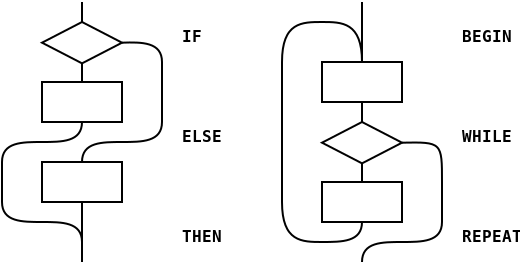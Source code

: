 <?xml version="1.0" encoding="UTF-8"?>
<dia:diagram xmlns:dia="http://www.lysator.liu.se/~alla/dia/"><dia:layer name="Background" visible="true"><dia:object type="Standard - Text" version="0" id="O0"><dia:attribute name="obj_pos"><dia:point val="13,10"/></dia:attribute><dia:attribute name="obj_bb"><dia:rectangle val="13,9.265;14.144,10.265"/></dia:attribute><dia:attribute name="text"><dia:composite type="text"><dia:attribute name="string"><dia:string>#IF#</dia:string></dia:attribute><dia:attribute name="font"><dia:font name="Courier-Bold"/></dia:attribute><dia:attribute name="height"><dia:real val="1"/></dia:attribute><dia:attribute name="pos"><dia:point val="13,10"/></dia:attribute><dia:attribute name="color"><dia:color val="#000000"/></dia:attribute><dia:attribute name="alignment"><dia:enum val="0"/></dia:attribute></dia:composite></dia:attribute></dia:object><dia:object type="Standard - Text" version="0" id="O1"><dia:attribute name="obj_pos"><dia:point val="13,20"/></dia:attribute><dia:attribute name="obj_bb"><dia:rectangle val="13,19.265;15.288,20.265"/></dia:attribute><dia:attribute name="text"><dia:composite type="text"><dia:attribute name="string"><dia:string>#THEN#</dia:string></dia:attribute><dia:attribute name="font"><dia:font name="Courier-Bold"/></dia:attribute><dia:attribute name="height"><dia:real val="1"/></dia:attribute><dia:attribute name="pos"><dia:point val="13,20"/></dia:attribute><dia:attribute name="color"><dia:color val="#000000"/></dia:attribute><dia:attribute name="alignment"><dia:enum val="0"/></dia:attribute></dia:composite></dia:attribute></dia:object><dia:object type="Standard - Text" version="0" id="O2"><dia:attribute name="obj_pos"><dia:point val="27,10"/></dia:attribute><dia:attribute name="obj_bb"><dia:rectangle val="27,9.265;29.86,10.265"/></dia:attribute><dia:attribute name="text"><dia:composite type="text"><dia:attribute name="string"><dia:string>#BEGIN#</dia:string></dia:attribute><dia:attribute name="font"><dia:font name="Courier-Bold"/></dia:attribute><dia:attribute name="height"><dia:real val="1"/></dia:attribute><dia:attribute name="pos"><dia:point val="27,10"/></dia:attribute><dia:attribute name="color"><dia:color val="#000000"/></dia:attribute><dia:attribute name="alignment"><dia:enum val="0"/></dia:attribute></dia:composite></dia:attribute></dia:object><dia:object type="Standard - Text" version="0" id="O3"><dia:attribute name="obj_pos"><dia:point val="27,15"/></dia:attribute><dia:attribute name="obj_bb"><dia:rectangle val="27,14.265;29.86,15.265"/></dia:attribute><dia:attribute name="text"><dia:composite type="text"><dia:attribute name="string"><dia:string>#WHILE#</dia:string></dia:attribute><dia:attribute name="font"><dia:font name="Courier-Bold"/></dia:attribute><dia:attribute name="height"><dia:real val="1"/></dia:attribute><dia:attribute name="pos"><dia:point val="27,15"/></dia:attribute><dia:attribute name="color"><dia:color val="#000000"/></dia:attribute><dia:attribute name="alignment"><dia:enum val="0"/></dia:attribute></dia:composite></dia:attribute></dia:object><dia:object type="Flowchart - Diamond" version="0" id="O4"><dia:attribute name="obj_pos"><dia:point val="6,9"/></dia:attribute><dia:attribute name="obj_bb"><dia:rectangle val="5.95,8.95;10.05,11.118"/></dia:attribute><dia:attribute name="elem_corner"><dia:point val="6,9"/></dia:attribute><dia:attribute name="elem_width"><dia:real val="4"/></dia:attribute><dia:attribute name="elem_height"><dia:real val="2.068"/></dia:attribute><dia:attribute name="show_background"><dia:boolean val="true"/></dia:attribute><dia:attribute name="padding"><dia:real val="0.354"/></dia:attribute><dia:attribute name="text"><dia:composite type="text"><dia:attribute name="string"><dia:string>##</dia:string></dia:attribute><dia:attribute name="font"><dia:font name="Courier"/></dia:attribute><dia:attribute name="height"><dia:real val="0.8"/></dia:attribute><dia:attribute name="pos"><dia:point val="8,10.232"/></dia:attribute><dia:attribute name="color"><dia:color val="#000000"/></dia:attribute><dia:attribute name="alignment"><dia:enum val="1"/></dia:attribute></dia:composite></dia:attribute></dia:object><dia:object type="SDL - Task" version="0" id="O5"><dia:attribute name="obj_pos"><dia:point val="6,12"/></dia:attribute><dia:attribute name="obj_bb"><dia:rectangle val="5.95,11.95;10.05,14.05"/></dia:attribute><dia:attribute name="elem_corner"><dia:point val="6,12"/></dia:attribute><dia:attribute name="elem_width"><dia:real val="4"/></dia:attribute><dia:attribute name="elem_height"><dia:real val="2"/></dia:attribute><dia:attribute name="show_background"><dia:boolean val="true"/></dia:attribute><dia:attribute name="flip_horizontal"><dia:boolean val="false"/></dia:attribute><dia:attribute name="flip_vertical"><dia:boolean val="false"/></dia:attribute><dia:attribute name="padding"><dia:real val="0.354"/></dia:attribute><dia:attribute name="text"><dia:composite type="text"><dia:attribute name="string"><dia:string>##</dia:string></dia:attribute><dia:attribute name="font"><dia:font name="Courier"/></dia:attribute><dia:attribute name="height"><dia:real val="0.8"/></dia:attribute><dia:attribute name="pos"><dia:point val="8,13.198"/></dia:attribute><dia:attribute name="color"><dia:color val="#000000"/></dia:attribute><dia:attribute name="alignment"><dia:enum val="1"/></dia:attribute></dia:composite></dia:attribute></dia:object><dia:object type="Flowchart - Diamond" version="0" id="O6"><dia:attribute name="obj_pos"><dia:point val="20,14"/></dia:attribute><dia:attribute name="obj_bb"><dia:rectangle val="19.95,13.95;24.05,16.118"/></dia:attribute><dia:attribute name="elem_corner"><dia:point val="20,14"/></dia:attribute><dia:attribute name="elem_width"><dia:real val="4"/></dia:attribute><dia:attribute name="elem_height"><dia:real val="2.068"/></dia:attribute><dia:attribute name="show_background"><dia:boolean val="true"/></dia:attribute><dia:attribute name="padding"><dia:real val="0.354"/></dia:attribute><dia:attribute name="text"><dia:composite type="text"><dia:attribute name="string"><dia:string>##</dia:string></dia:attribute><dia:attribute name="font"><dia:font name="Courier"/></dia:attribute><dia:attribute name="height"><dia:real val="0.8"/></dia:attribute><dia:attribute name="pos"><dia:point val="22,15.232"/></dia:attribute><dia:attribute name="color"><dia:color val="#000000"/></dia:attribute><dia:attribute name="alignment"><dia:enum val="1"/></dia:attribute></dia:composite></dia:attribute></dia:object><dia:object type="SDL - Task" version="0" id="O7"><dia:attribute name="obj_pos"><dia:point val="20,11"/></dia:attribute><dia:attribute name="obj_bb"><dia:rectangle val="19.95,10.95;24.05,13.05"/></dia:attribute><dia:attribute name="elem_corner"><dia:point val="20,11"/></dia:attribute><dia:attribute name="elem_width"><dia:real val="4"/></dia:attribute><dia:attribute name="elem_height"><dia:real val="2"/></dia:attribute><dia:attribute name="show_background"><dia:boolean val="true"/></dia:attribute><dia:attribute name="flip_horizontal"><dia:boolean val="false"/></dia:attribute><dia:attribute name="flip_vertical"><dia:boolean val="false"/></dia:attribute><dia:attribute name="padding"><dia:real val="0.354"/></dia:attribute><dia:attribute name="text"><dia:composite type="text"><dia:attribute name="string"><dia:string>##</dia:string></dia:attribute><dia:attribute name="font"><dia:font name="Courier"/></dia:attribute><dia:attribute name="height"><dia:real val="0.8"/></dia:attribute><dia:attribute name="pos"><dia:point val="22,12.198"/></dia:attribute><dia:attribute name="color"><dia:color val="#000000"/></dia:attribute><dia:attribute name="alignment"><dia:enum val="1"/></dia:attribute></dia:composite></dia:attribute></dia:object><dia:object type="Standard - Line" version="0" id="O8"><dia:attribute name="obj_pos"><dia:point val="8,8"/></dia:attribute><dia:attribute name="obj_bb"><dia:rectangle val="7.95,7.95;8.05,9.05"/></dia:attribute><dia:attribute name="conn_endpoints"><dia:point val="8,8"/><dia:point val="8,9"/></dia:attribute><dia:attribute name="numcp"><dia:int val="1"/></dia:attribute><dia:connections><dia:connection handle="1" to="O4" connection="0"/></dia:connections></dia:object><dia:object type="Standard - Line" version="0" id="O9"><dia:attribute name="obj_pos"><dia:point val="8,11.068"/></dia:attribute><dia:attribute name="obj_bb"><dia:rectangle val="7.95,11.018;8.05,12.05"/></dia:attribute><dia:attribute name="conn_endpoints"><dia:point val="8,11.068"/><dia:point val="8,12"/></dia:attribute><dia:attribute name="numcp"><dia:int val="1"/></dia:attribute><dia:connections><dia:connection handle="0" to="O4" connection="8"/><dia:connection handle="1" to="O5" connection="0"/></dia:connections></dia:object><dia:object type="Standard - BezierLine" version="0" id="O10"><dia:attribute name="obj_pos"><dia:point val="10,10.034"/></dia:attribute><dia:attribute name="obj_bb"><dia:rectangle val="7.95,9.974;12.05,16.05"/></dia:attribute><dia:attribute name="bez_points"><dia:point val="10,10.034"/><dia:point val="11,10"/><dia:point val="12,10"/><dia:point val="12,11"/><dia:point val="12,12"/><dia:point val="12,12"/><dia:point val="12,14"/><dia:point val="12,16"/><dia:point val="8,14"/><dia:point val="8,16"/></dia:attribute><dia:attribute name="corner_types"><dia:enum val="0"/><dia:enum val="0"/><dia:enum val="0"/><dia:enum val="0"/></dia:attribute><dia:connections><dia:connection handle="0" to="O4" connection="4"/><dia:connection handle="9" to="O15" connection="0"/></dia:connections></dia:object><dia:object type="Standard - Line" version="0" id="O11"><dia:attribute name="obj_pos"><dia:point val="22,13"/></dia:attribute><dia:attribute name="obj_bb"><dia:rectangle val="21.95,12.95;22.05,14.05"/></dia:attribute><dia:attribute name="conn_endpoints"><dia:point val="22,13"/><dia:point val="22,14"/></dia:attribute><dia:attribute name="numcp"><dia:int val="1"/></dia:attribute><dia:connections><dia:connection handle="0" to="O7" connection="1"/><dia:connection handle="1" to="O6" connection="0"/></dia:connections></dia:object><dia:object type="Standard - Line" version="0" id="O12"><dia:attribute name="obj_pos"><dia:point val="22,16.068"/></dia:attribute><dia:attribute name="obj_bb"><dia:rectangle val="21.95,16.018;22.05,18.05"/></dia:attribute><dia:attribute name="conn_endpoints"><dia:point val="22,16.068"/><dia:point val="22,18"/></dia:attribute><dia:attribute name="numcp"><dia:int val="1"/></dia:attribute><dia:connections><dia:connection handle="0" to="O6" connection="8"/></dia:connections></dia:object><dia:object type="Standard - Line" version="0" id="O13"><dia:attribute name="obj_pos"><dia:point val="22,8"/></dia:attribute><dia:attribute name="obj_bb"><dia:rectangle val="21.95,7.95;22.05,11.05"/></dia:attribute><dia:attribute name="conn_endpoints"><dia:point val="22,8"/><dia:point val="22,11"/></dia:attribute><dia:attribute name="numcp"><dia:int val="1"/></dia:attribute><dia:connections><dia:connection handle="1" to="O7" connection="0"/></dia:connections></dia:object><dia:object type="Standard - BezierLine" version="0" id="O14"><dia:attribute name="obj_pos"><dia:point val="22,11"/></dia:attribute><dia:attribute name="obj_bb"><dia:rectangle val="17.95,8.95;22.05,20.05"/></dia:attribute><dia:attribute name="bez_points"><dia:point val="22,11"/><dia:point val="22,9"/><dia:point val="21,9"/><dia:point val="20,9"/><dia:point val="19,9"/><dia:point val="18,9"/><dia:point val="18,11"/><dia:point val="18,13"/><dia:point val="18,16"/><dia:point val="18,18"/><dia:point val="18,20"/><dia:point val="19,20"/><dia:point val="20,20"/><dia:point val="21,20"/><dia:point val="22,20"/><dia:point val="22,19"/></dia:attribute><dia:attribute name="corner_types"><dia:enum val="0"/><dia:enum val="0"/><dia:enum val="0"/><dia:enum val="0"/><dia:enum val="0"/><dia:enum val="0"/></dia:attribute><dia:connections><dia:connection handle="0" to="O7" connection="0"/><dia:connection handle="15" to="O16" connection="1"/></dia:connections></dia:object><dia:object type="SDL - Task" version="0" id="O15"><dia:attribute name="obj_pos"><dia:point val="6,16"/></dia:attribute><dia:attribute name="obj_bb"><dia:rectangle val="5.95,15.95;10.05,18.05"/></dia:attribute><dia:attribute name="elem_corner"><dia:point val="6,16"/></dia:attribute><dia:attribute name="elem_width"><dia:real val="4"/></dia:attribute><dia:attribute name="elem_height"><dia:real val="2"/></dia:attribute><dia:attribute name="show_background"><dia:boolean val="true"/></dia:attribute><dia:attribute name="flip_horizontal"><dia:boolean val="false"/></dia:attribute><dia:attribute name="flip_vertical"><dia:boolean val="false"/></dia:attribute><dia:attribute name="padding"><dia:real val="0.354"/></dia:attribute><dia:attribute name="text"><dia:composite type="text"><dia:attribute name="string"><dia:string>##</dia:string></dia:attribute><dia:attribute name="font"><dia:font name="Courier"/></dia:attribute><dia:attribute name="height"><dia:real val="0.8"/></dia:attribute><dia:attribute name="pos"><dia:point val="8,17.198"/></dia:attribute><dia:attribute name="color"><dia:color val="#000000"/></dia:attribute><dia:attribute name="alignment"><dia:enum val="1"/></dia:attribute></dia:composite></dia:attribute></dia:object><dia:object type="SDL - Task" version="0" id="O16"><dia:attribute name="obj_pos"><dia:point val="20,17"/></dia:attribute><dia:attribute name="obj_bb"><dia:rectangle val="19.95,16.95;24.05,19.05"/></dia:attribute><dia:attribute name="elem_corner"><dia:point val="20,17"/></dia:attribute><dia:attribute name="elem_width"><dia:real val="4"/></dia:attribute><dia:attribute name="elem_height"><dia:real val="2"/></dia:attribute><dia:attribute name="show_background"><dia:boolean val="true"/></dia:attribute><dia:attribute name="flip_horizontal"><dia:boolean val="false"/></dia:attribute><dia:attribute name="flip_vertical"><dia:boolean val="false"/></dia:attribute><dia:attribute name="padding"><dia:real val="0.354"/></dia:attribute><dia:attribute name="text"><dia:composite type="text"><dia:attribute name="string"><dia:string>##</dia:string></dia:attribute><dia:attribute name="font"><dia:font name="Courier"/></dia:attribute><dia:attribute name="height"><dia:real val="0.8"/></dia:attribute><dia:attribute name="pos"><dia:point val="22,18.198"/></dia:attribute><dia:attribute name="color"><dia:color val="#000000"/></dia:attribute><dia:attribute name="alignment"><dia:enum val="1"/></dia:attribute></dia:composite></dia:attribute></dia:object><dia:object type="Standard - Line" version="0" id="O17"><dia:attribute name="obj_pos"><dia:point val="8,21"/></dia:attribute><dia:attribute name="obj_bb"><dia:rectangle val="7.95,17.95;8.05,21.05"/></dia:attribute><dia:attribute name="conn_endpoints"><dia:point val="8,21"/><dia:point val="8,18"/></dia:attribute><dia:attribute name="numcp"><dia:int val="1"/></dia:attribute><dia:connections><dia:connection handle="1" to="O15" connection="1"/></dia:connections></dia:object><dia:object type="Standard - BezierLine" version="0" id="O18"><dia:attribute name="obj_pos"><dia:point val="8,14"/></dia:attribute><dia:attribute name="obj_bb"><dia:rectangle val="3.95,13.95;8.05,20.05"/></dia:attribute><dia:attribute name="bez_points"><dia:point val="8,14"/><dia:point val="8,16"/><dia:point val="4,14"/><dia:point val="4,16"/><dia:point val="4,18"/><dia:point val="4,16"/><dia:point val="4,18"/><dia:point val="4,20"/><dia:point val="8,18"/><dia:point val="8,20"/></dia:attribute><dia:attribute name="corner_types"><dia:enum val="0"/><dia:enum val="0"/><dia:enum val="0"/><dia:enum val="0"/></dia:attribute><dia:connections><dia:connection handle="0" to="O5" connection="1"/></dia:connections></dia:object><dia:object type="Standard - Text" version="0" id="O19"><dia:attribute name="obj_pos"><dia:point val="13,15"/></dia:attribute><dia:attribute name="obj_bb"><dia:rectangle val="13,14.265;15.288,15.265"/></dia:attribute><dia:attribute name="text"><dia:composite type="text"><dia:attribute name="string"><dia:string>#ELSE#</dia:string></dia:attribute><dia:attribute name="font"><dia:font name="Courier-Bold"/></dia:attribute><dia:attribute name="height"><dia:real val="1"/></dia:attribute><dia:attribute name="pos"><dia:point val="13,15"/></dia:attribute><dia:attribute name="color"><dia:color val="#000000"/></dia:attribute><dia:attribute name="alignment"><dia:enum val="0"/></dia:attribute></dia:composite></dia:attribute></dia:object><dia:object type="Standard - BezierLine" version="0" id="O20"><dia:attribute name="obj_pos"><dia:point val="24,15.034"/></dia:attribute><dia:attribute name="obj_bb"><dia:rectangle val="21.95,14.976;26.05,21.05"/></dia:attribute><dia:attribute name="bez_points"><dia:point val="24,15.034"/><dia:point val="26,15"/><dia:point val="26,15"/><dia:point val="26,17"/><dia:point val="26,19"/><dia:point val="26,17"/><dia:point val="26,19"/><dia:point val="26,21"/><dia:point val="22,19"/><dia:point val="22,21"/></dia:attribute><dia:attribute name="corner_types"><dia:enum val="0"/><dia:enum val="0"/><dia:enum val="0"/><dia:enum val="0"/></dia:attribute><dia:connections><dia:connection handle="0" to="O6" connection="4"/></dia:connections></dia:object><dia:object type="Standard - Text" version="0" id="O21"><dia:attribute name="obj_pos"><dia:point val="27,20"/></dia:attribute><dia:attribute name="obj_bb"><dia:rectangle val="27,19.265;30.432,20.265"/></dia:attribute><dia:attribute name="text"><dia:composite type="text"><dia:attribute name="string"><dia:string>#REPEAT#</dia:string></dia:attribute><dia:attribute name="font"><dia:font name="Courier-Bold"/></dia:attribute><dia:attribute name="height"><dia:real val="1"/></dia:attribute><dia:attribute name="pos"><dia:point val="27,20"/></dia:attribute><dia:attribute name="color"><dia:color val="#000000"/></dia:attribute><dia:attribute name="alignment"><dia:enum val="0"/></dia:attribute></dia:composite></dia:attribute></dia:object></dia:layer></dia:diagram>
